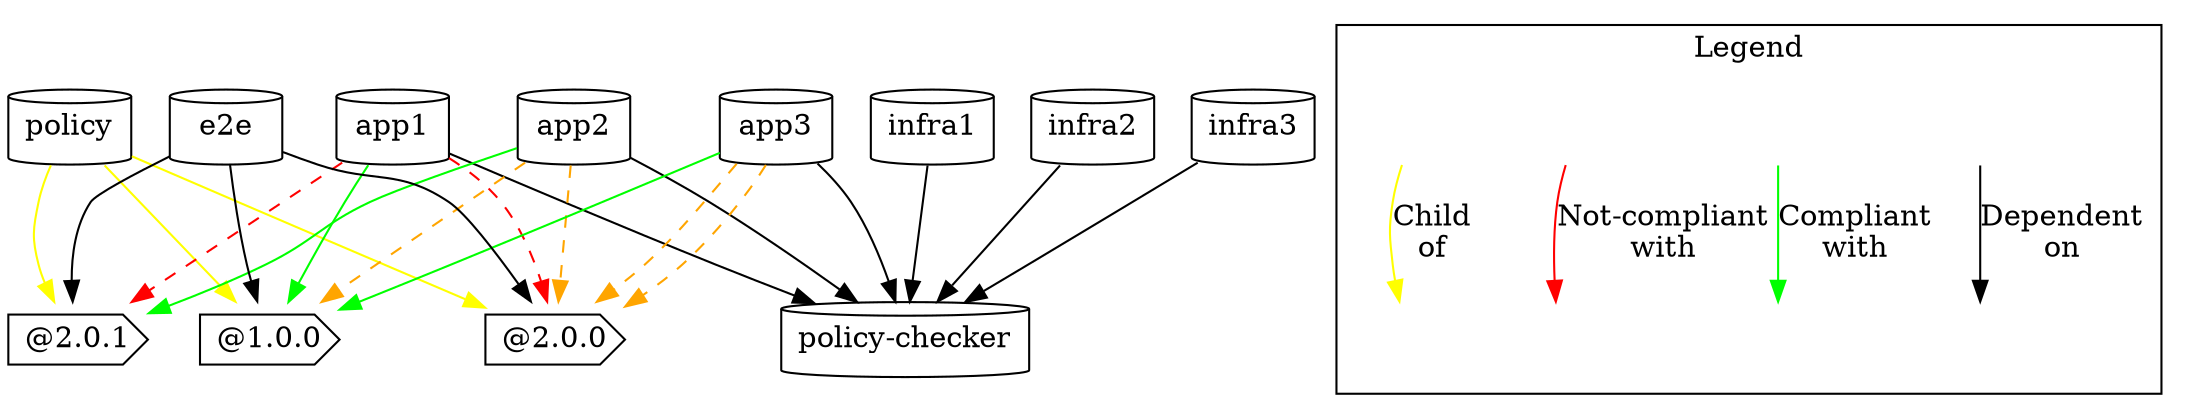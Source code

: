 digraph G {
  policy [shape=cylinder]

  policy100 [label="@1.0.0", shape=cds]
  policy200 [label="@2.0.0", shape=cds]
  policy201 [label="@2.0.1", shape=cds]

  policy -> policy100,policy200,policy201 [color="yellow", arrowType="none"]
  app1 [shape=cylinder]
  app2 [shape=cylinder]
  app3 [shape=cylinder]
  infra1 [shape=cylinder]
  infra2 [shape=cylinder]
  infra3 [shape=cylinder]
  e2e [shape=cylinder]
  policychecker [shape=cylinder,label="policy-checker"]

  app1,app2,app3,infra1,infra2,infra3 -> policychecker

  app1 -> policy100 [color=green]
  app1 -> policy200,policy201 [color=red,style=dashed]

  app2 -> policy201 [color=green]
  app2 -> policy100,policy200 [color=orange,style=dashed]

  app3 -> policy100 [color=green]
  app3 -> policy200,policy200 [color=orange,style=dashed]

  e2e -> policy100,policy200,policy201

  subgraph cluster_01 { 
    node [shape=plaintext]
    rankdir=LR;
    label = "Legend"

    start1,start2,start3,start4,end1,end2,end3,end4 [style=invisible]

    start1 -> end1 [label="Dependent\non"]
    start2 -> end2 [label="Compliant\nwith", color=green]
    start3 -> end3 [label="Not-compliant\nwith", color=red]
    start4 -> end4 [label="Child\nof", color="yellow"]

  }
}